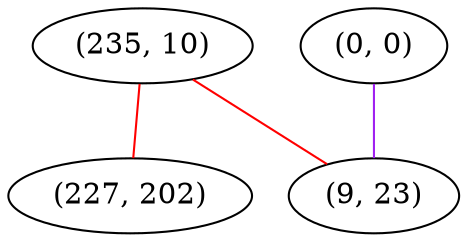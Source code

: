 graph "" {
"(235, 10)";
"(0, 0)";
"(227, 202)";
"(9, 23)";
"(235, 10)" -- "(227, 202)"  [color=red, key=0, weight=1];
"(235, 10)" -- "(9, 23)"  [color=red, key=0, weight=1];
"(0, 0)" -- "(9, 23)"  [color=purple, key=0, weight=4];
}
